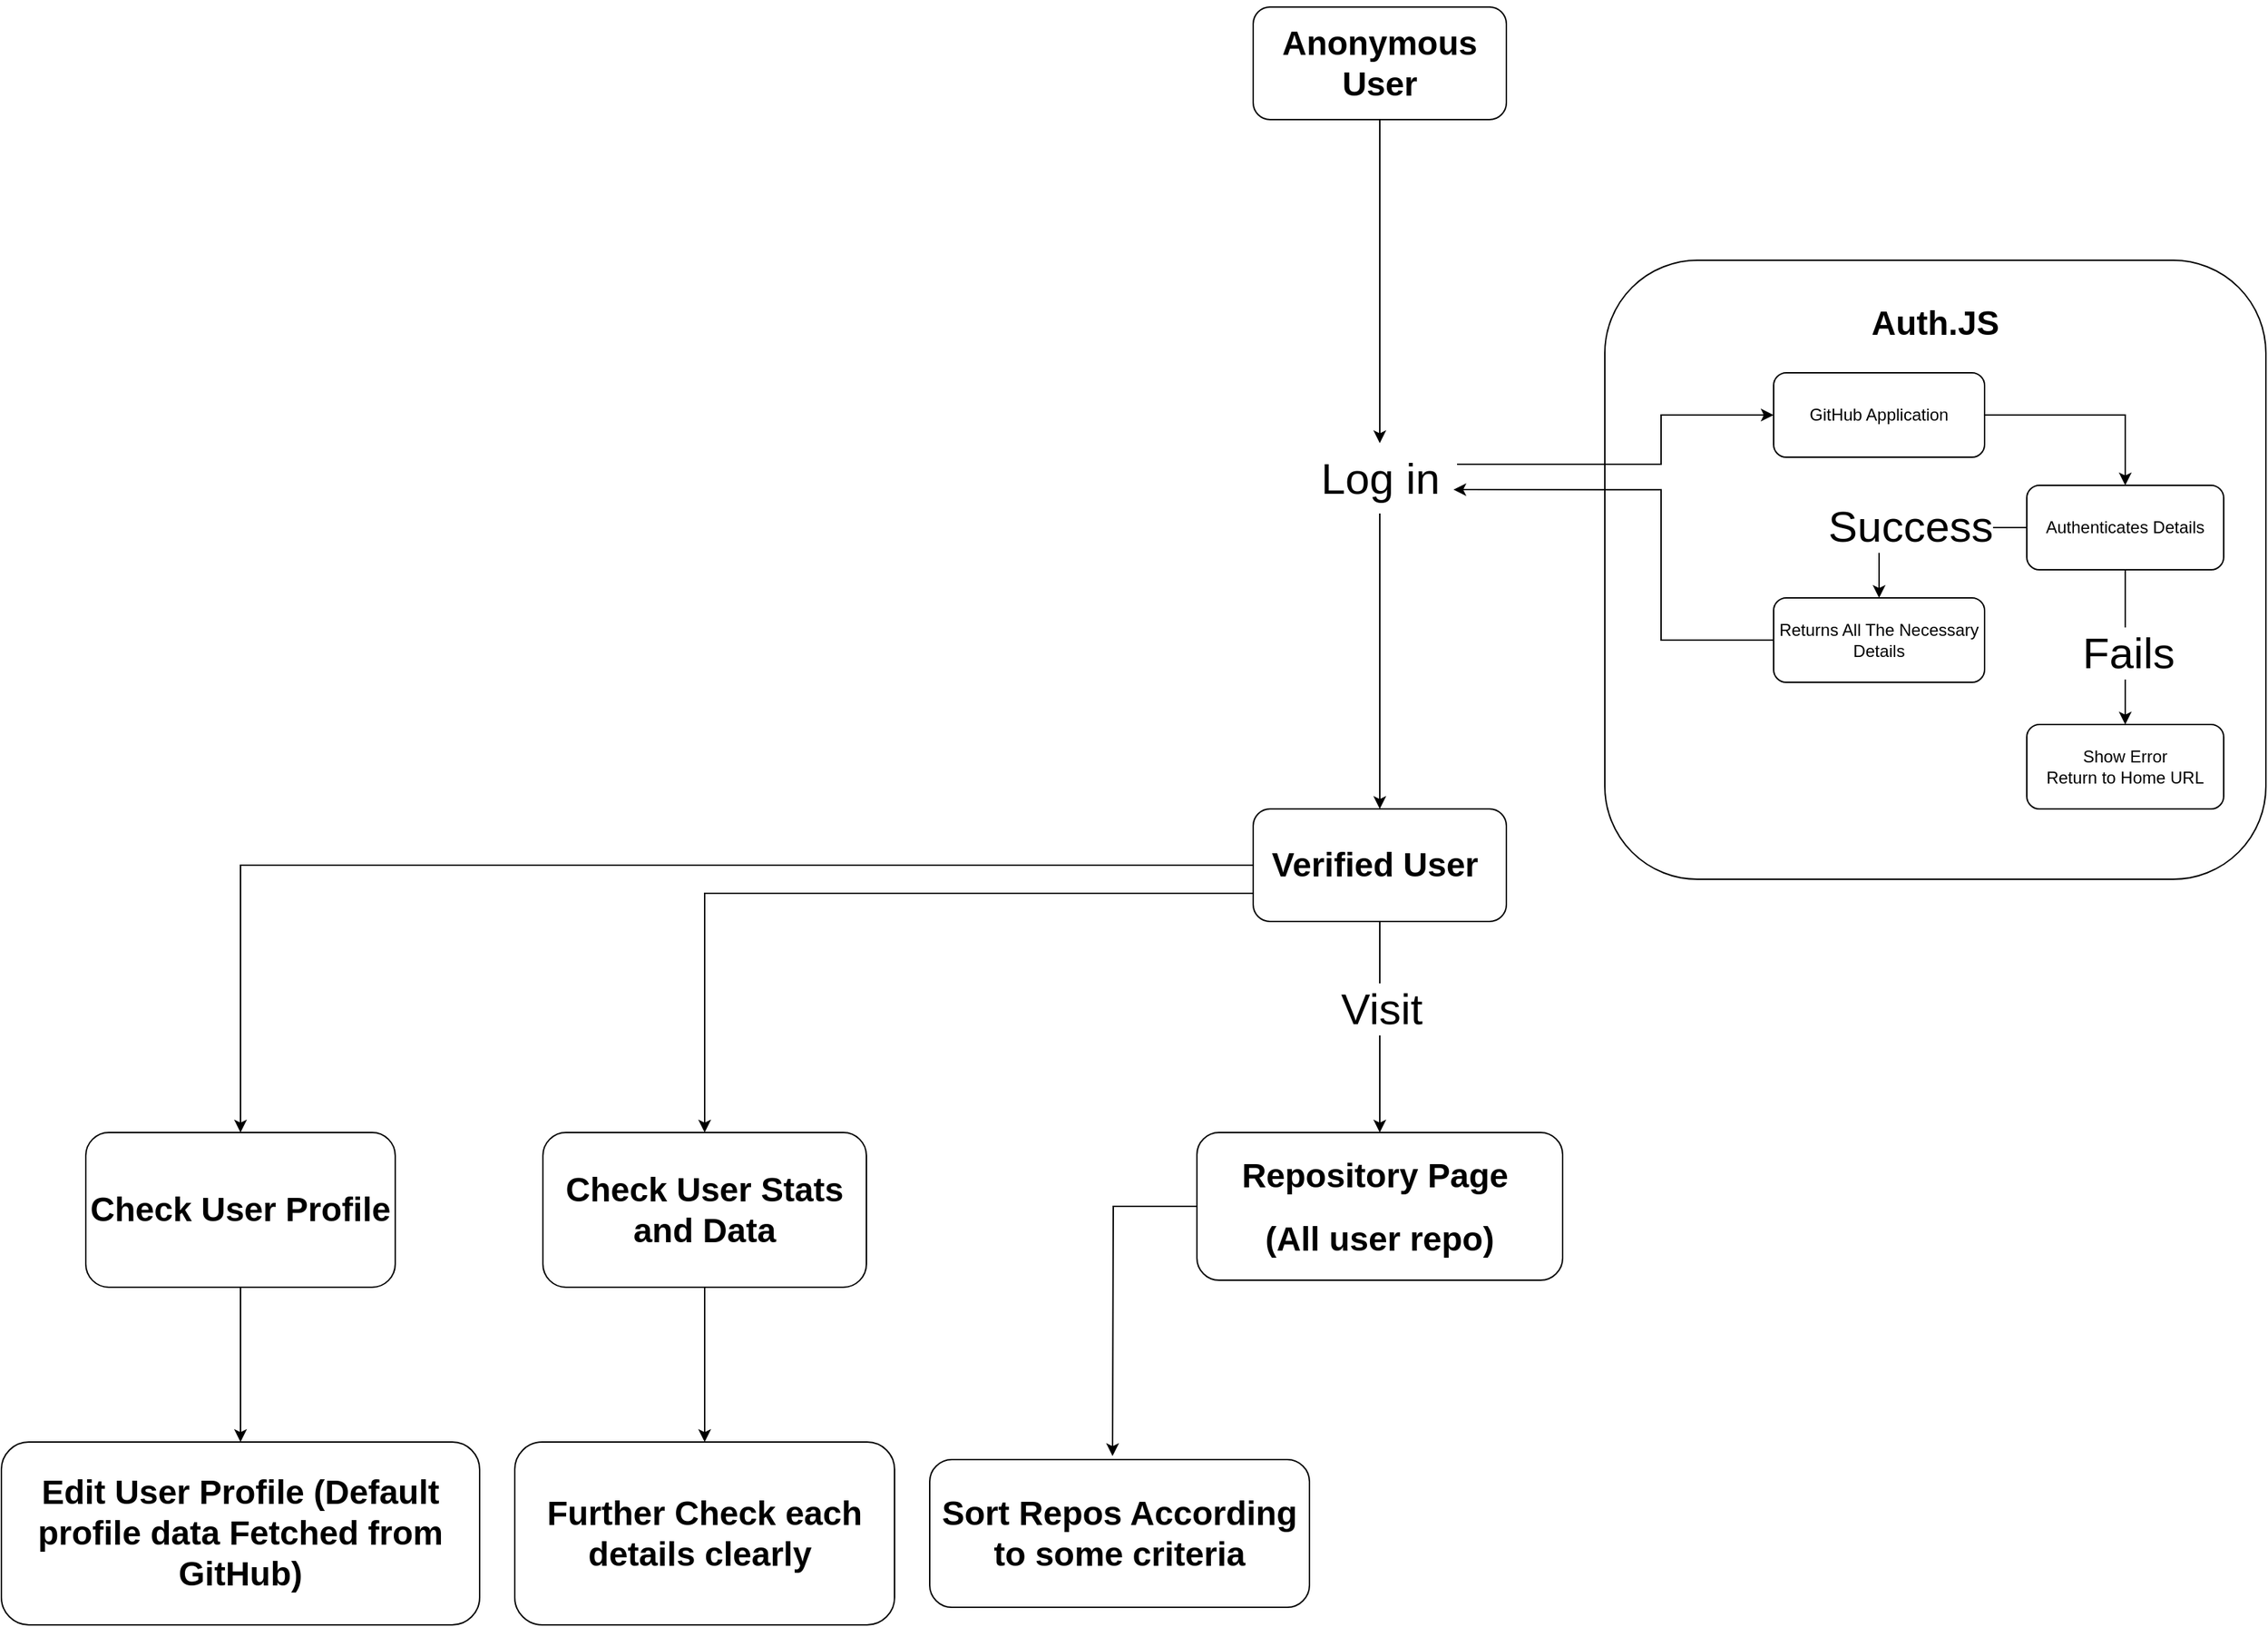 <mxfile version="26.1.1">
  <diagram name="Page-1" id="gn5IyH4guFrB0UWYXoPM">
    <mxGraphModel dx="2838" dy="1761" grid="1" gridSize="10" guides="1" tooltips="1" connect="1" arrows="1" fold="1" page="1" pageScale="1" pageWidth="850" pageHeight="1100" math="0" shadow="0">
      <root>
        <mxCell id="0" />
        <mxCell id="1" parent="0" />
        <mxCell id="TVyTw2Kgtg968L2kZqr4-22" value="&lt;h1 style=&quot;padding-bottom: 350px;&quot;&gt;Auth.JS&lt;/h1&gt;" style="rounded=1;whiteSpace=wrap;html=1;" vertex="1" parent="1">
          <mxGeometry x="100" y="40" width="470" height="440" as="geometry" />
        </mxCell>
        <mxCell id="TVyTw2Kgtg968L2kZqr4-1" value="&lt;h1&gt;&lt;b&gt;Anonymous User&lt;/b&gt;&lt;/h1&gt;" style="rounded=1;whiteSpace=wrap;html=1;" vertex="1" parent="1">
          <mxGeometry x="-150" y="-140" width="180" height="80" as="geometry" />
        </mxCell>
        <mxCell id="TVyTw2Kgtg968L2kZqr4-24" value="" style="edgeStyle=orthogonalEdgeStyle;rounded=0;orthogonalLoop=1;jettySize=auto;html=1;" edge="1" parent="1" source="TVyTw2Kgtg968L2kZqr4-2" target="TVyTw2Kgtg968L2kZqr4-23">
          <mxGeometry relative="1" as="geometry" />
        </mxCell>
        <mxCell id="TVyTw2Kgtg968L2kZqr4-31" style="edgeStyle=orthogonalEdgeStyle;rounded=0;orthogonalLoop=1;jettySize=auto;html=1;exitX=0;exitY=0.75;exitDx=0;exitDy=0;entryX=0.5;entryY=0;entryDx=0;entryDy=0;" edge="1" parent="1" source="TVyTw2Kgtg968L2kZqr4-2" target="TVyTw2Kgtg968L2kZqr4-25">
          <mxGeometry relative="1" as="geometry" />
        </mxCell>
        <mxCell id="TVyTw2Kgtg968L2kZqr4-35" value="" style="edgeStyle=orthogonalEdgeStyle;rounded=0;orthogonalLoop=1;jettySize=auto;html=1;" edge="1" parent="1" source="TVyTw2Kgtg968L2kZqr4-2" target="TVyTw2Kgtg968L2kZqr4-34">
          <mxGeometry relative="1" as="geometry" />
        </mxCell>
        <mxCell id="TVyTw2Kgtg968L2kZqr4-36" value="Visit" style="edgeLabel;html=1;align=center;verticalAlign=middle;resizable=0;points=[];fontSize=31;" vertex="1" connectable="0" parent="TVyTw2Kgtg968L2kZqr4-35">
          <mxGeometry x="-0.181" y="1" relative="1" as="geometry">
            <mxPoint as="offset" />
          </mxGeometry>
        </mxCell>
        <mxCell id="TVyTw2Kgtg968L2kZqr4-2" value="&lt;h1&gt;&lt;b&gt;Verified User&amp;nbsp;&lt;/b&gt;&lt;/h1&gt;" style="rounded=1;whiteSpace=wrap;html=1;" vertex="1" parent="1">
          <mxGeometry x="-150" y="430" width="180" height="80" as="geometry" />
        </mxCell>
        <mxCell id="TVyTw2Kgtg968L2kZqr4-5" value="" style="edgeStyle=orthogonalEdgeStyle;rounded=0;orthogonalLoop=1;jettySize=auto;html=1;entryX=0.5;entryY=0;entryDx=0;entryDy=0;" edge="1" parent="1" source="TVyTw2Kgtg968L2kZqr4-1" target="TVyTw2Kgtg968L2kZqr4-4">
          <mxGeometry relative="1" as="geometry">
            <mxPoint x="110" y="120" as="sourcePoint" />
            <mxPoint x="110" y="260" as="targetPoint" />
            <Array as="points" />
          </mxGeometry>
        </mxCell>
        <mxCell id="TVyTw2Kgtg968L2kZqr4-6" style="edgeStyle=orthogonalEdgeStyle;rounded=0;orthogonalLoop=1;jettySize=auto;html=1;entryX=0.5;entryY=0;entryDx=0;entryDy=0;" edge="1" parent="1" source="TVyTw2Kgtg968L2kZqr4-4" target="TVyTw2Kgtg968L2kZqr4-2">
          <mxGeometry relative="1" as="geometry" />
        </mxCell>
        <mxCell id="TVyTw2Kgtg968L2kZqr4-10" value="" style="edgeStyle=orthogonalEdgeStyle;rounded=0;orthogonalLoop=1;jettySize=auto;html=1;" edge="1" parent="1" source="TVyTw2Kgtg968L2kZqr4-4" target="TVyTw2Kgtg968L2kZqr4-9">
          <mxGeometry relative="1" as="geometry">
            <Array as="points">
              <mxPoint x="140" y="185" />
              <mxPoint x="140" y="150" />
            </Array>
          </mxGeometry>
        </mxCell>
        <mxCell id="TVyTw2Kgtg968L2kZqr4-4" value="Log in" style="text;html=1;align=center;verticalAlign=middle;resizable=0;points=[];autosize=1;strokeColor=none;fillColor=none;fontSize=31;" vertex="1" parent="1">
          <mxGeometry x="-115" y="170" width="110" height="50" as="geometry" />
        </mxCell>
        <mxCell id="TVyTw2Kgtg968L2kZqr4-12" value="" style="edgeStyle=orthogonalEdgeStyle;rounded=0;orthogonalLoop=1;jettySize=auto;html=1;" edge="1" parent="1" source="TVyTw2Kgtg968L2kZqr4-9" target="TVyTw2Kgtg968L2kZqr4-11">
          <mxGeometry relative="1" as="geometry" />
        </mxCell>
        <mxCell id="TVyTw2Kgtg968L2kZqr4-9" value="GitHub Application" style="rounded=1;whiteSpace=wrap;html=1;" vertex="1" parent="1">
          <mxGeometry x="220" y="120" width="150" height="60" as="geometry" />
        </mxCell>
        <mxCell id="TVyTw2Kgtg968L2kZqr4-15" style="edgeStyle=orthogonalEdgeStyle;rounded=0;orthogonalLoop=1;jettySize=auto;html=1;" edge="1" parent="1" source="TVyTw2Kgtg968L2kZqr4-11" target="TVyTw2Kgtg968L2kZqr4-13">
          <mxGeometry relative="1" as="geometry" />
        </mxCell>
        <mxCell id="TVyTw2Kgtg968L2kZqr4-16" value="Success" style="edgeLabel;html=1;align=center;verticalAlign=middle;resizable=0;points=[];fontSize=31;" vertex="1" connectable="0" parent="TVyTw2Kgtg968L2kZqr4-15">
          <mxGeometry x="0.07" y="-1" relative="1" as="geometry">
            <mxPoint as="offset" />
          </mxGeometry>
        </mxCell>
        <mxCell id="TVyTw2Kgtg968L2kZqr4-19" value="" style="edgeStyle=orthogonalEdgeStyle;rounded=0;orthogonalLoop=1;jettySize=auto;html=1;" edge="1" parent="1" source="TVyTw2Kgtg968L2kZqr4-11" target="TVyTw2Kgtg968L2kZqr4-18">
          <mxGeometry relative="1" as="geometry" />
        </mxCell>
        <mxCell id="TVyTw2Kgtg968L2kZqr4-20" value="Fails" style="edgeLabel;html=1;align=center;verticalAlign=middle;resizable=0;points=[];fontSize=31;" vertex="1" connectable="0" parent="TVyTw2Kgtg968L2kZqr4-19">
          <mxGeometry x="0.077" y="2" relative="1" as="geometry">
            <mxPoint as="offset" />
          </mxGeometry>
        </mxCell>
        <mxCell id="TVyTw2Kgtg968L2kZqr4-11" value="Authenticates Details" style="rounded=1;whiteSpace=wrap;html=1;" vertex="1" parent="1">
          <mxGeometry x="400" y="200" width="140" height="60" as="geometry" />
        </mxCell>
        <mxCell id="TVyTw2Kgtg968L2kZqr4-13" value="Returns All The Necessary Details" style="rounded=1;whiteSpace=wrap;html=1;" vertex="1" parent="1">
          <mxGeometry x="220" y="280" width="150" height="60" as="geometry" />
        </mxCell>
        <mxCell id="TVyTw2Kgtg968L2kZqr4-17" style="edgeStyle=orthogonalEdgeStyle;rounded=0;orthogonalLoop=1;jettySize=auto;html=1;entryX=0.976;entryY=0.661;entryDx=0;entryDy=0;entryPerimeter=0;" edge="1" parent="1" source="TVyTw2Kgtg968L2kZqr4-13" target="TVyTw2Kgtg968L2kZqr4-4">
          <mxGeometry relative="1" as="geometry">
            <Array as="points">
              <mxPoint x="140" y="310" />
              <mxPoint x="140" y="203" />
            </Array>
          </mxGeometry>
        </mxCell>
        <mxCell id="TVyTw2Kgtg968L2kZqr4-18" value="Show Error&lt;div&gt;Return to Home URL&lt;/div&gt;" style="rounded=1;whiteSpace=wrap;html=1;" vertex="1" parent="1">
          <mxGeometry x="400" y="370" width="140" height="60" as="geometry" />
        </mxCell>
        <mxCell id="TVyTw2Kgtg968L2kZqr4-33" value="" style="edgeStyle=orthogonalEdgeStyle;rounded=0;orthogonalLoop=1;jettySize=auto;html=1;" edge="1" parent="1" source="TVyTw2Kgtg968L2kZqr4-23" target="TVyTw2Kgtg968L2kZqr4-32">
          <mxGeometry relative="1" as="geometry" />
        </mxCell>
        <mxCell id="TVyTw2Kgtg968L2kZqr4-23" value="&lt;h1&gt;&lt;b&gt;Check User Profile&lt;/b&gt;&lt;/h1&gt;" style="rounded=1;whiteSpace=wrap;html=1;" vertex="1" parent="1">
          <mxGeometry x="-980" y="660" width="220" height="110" as="geometry" />
        </mxCell>
        <mxCell id="TVyTw2Kgtg968L2kZqr4-28" value="" style="edgeStyle=orthogonalEdgeStyle;rounded=0;orthogonalLoop=1;jettySize=auto;html=1;" edge="1" parent="1" source="TVyTw2Kgtg968L2kZqr4-25" target="TVyTw2Kgtg968L2kZqr4-27">
          <mxGeometry relative="1" as="geometry" />
        </mxCell>
        <mxCell id="TVyTw2Kgtg968L2kZqr4-25" value="&lt;h1&gt;Check User Stats and Data&lt;/h1&gt;" style="rounded=1;whiteSpace=wrap;html=1;" vertex="1" parent="1">
          <mxGeometry x="-655" y="660" width="230" height="110" as="geometry" />
        </mxCell>
        <mxCell id="TVyTw2Kgtg968L2kZqr4-27" value="&lt;h1&gt;Further Check each details clearly&amp;nbsp;&lt;/h1&gt;" style="rounded=1;whiteSpace=wrap;html=1;" vertex="1" parent="1">
          <mxGeometry x="-675" y="880" width="270" height="130" as="geometry" />
        </mxCell>
        <mxCell id="TVyTw2Kgtg968L2kZqr4-32" value="&lt;h1&gt;&lt;b&gt;Edit User Profile (Default profile data Fetched from GitHub)&lt;/b&gt;&lt;/h1&gt;" style="rounded=1;whiteSpace=wrap;html=1;" vertex="1" parent="1">
          <mxGeometry x="-1040" y="880" width="340" height="130" as="geometry" />
        </mxCell>
        <mxCell id="TVyTw2Kgtg968L2kZqr4-42" style="edgeStyle=orthogonalEdgeStyle;rounded=0;orthogonalLoop=1;jettySize=auto;html=1;" edge="1" parent="1" source="TVyTw2Kgtg968L2kZqr4-34">
          <mxGeometry relative="1" as="geometry">
            <mxPoint x="-250" y="890" as="targetPoint" />
          </mxGeometry>
        </mxCell>
        <mxCell id="TVyTw2Kgtg968L2kZqr4-34" value="&lt;h1&gt;Repository Page&amp;nbsp;&lt;/h1&gt;&lt;h1&gt;(All user repo)&lt;/h1&gt;" style="rounded=1;whiteSpace=wrap;html=1;" vertex="1" parent="1">
          <mxGeometry x="-190" y="660" width="260" height="105" as="geometry" />
        </mxCell>
        <mxCell id="TVyTw2Kgtg968L2kZqr4-38" value="&lt;h1&gt;Sort Repos According to some criteria&lt;/h1&gt;" style="rounded=1;whiteSpace=wrap;html=1;" vertex="1" parent="1">
          <mxGeometry x="-380" y="892.5" width="270" height="105" as="geometry" />
        </mxCell>
      </root>
    </mxGraphModel>
  </diagram>
</mxfile>
